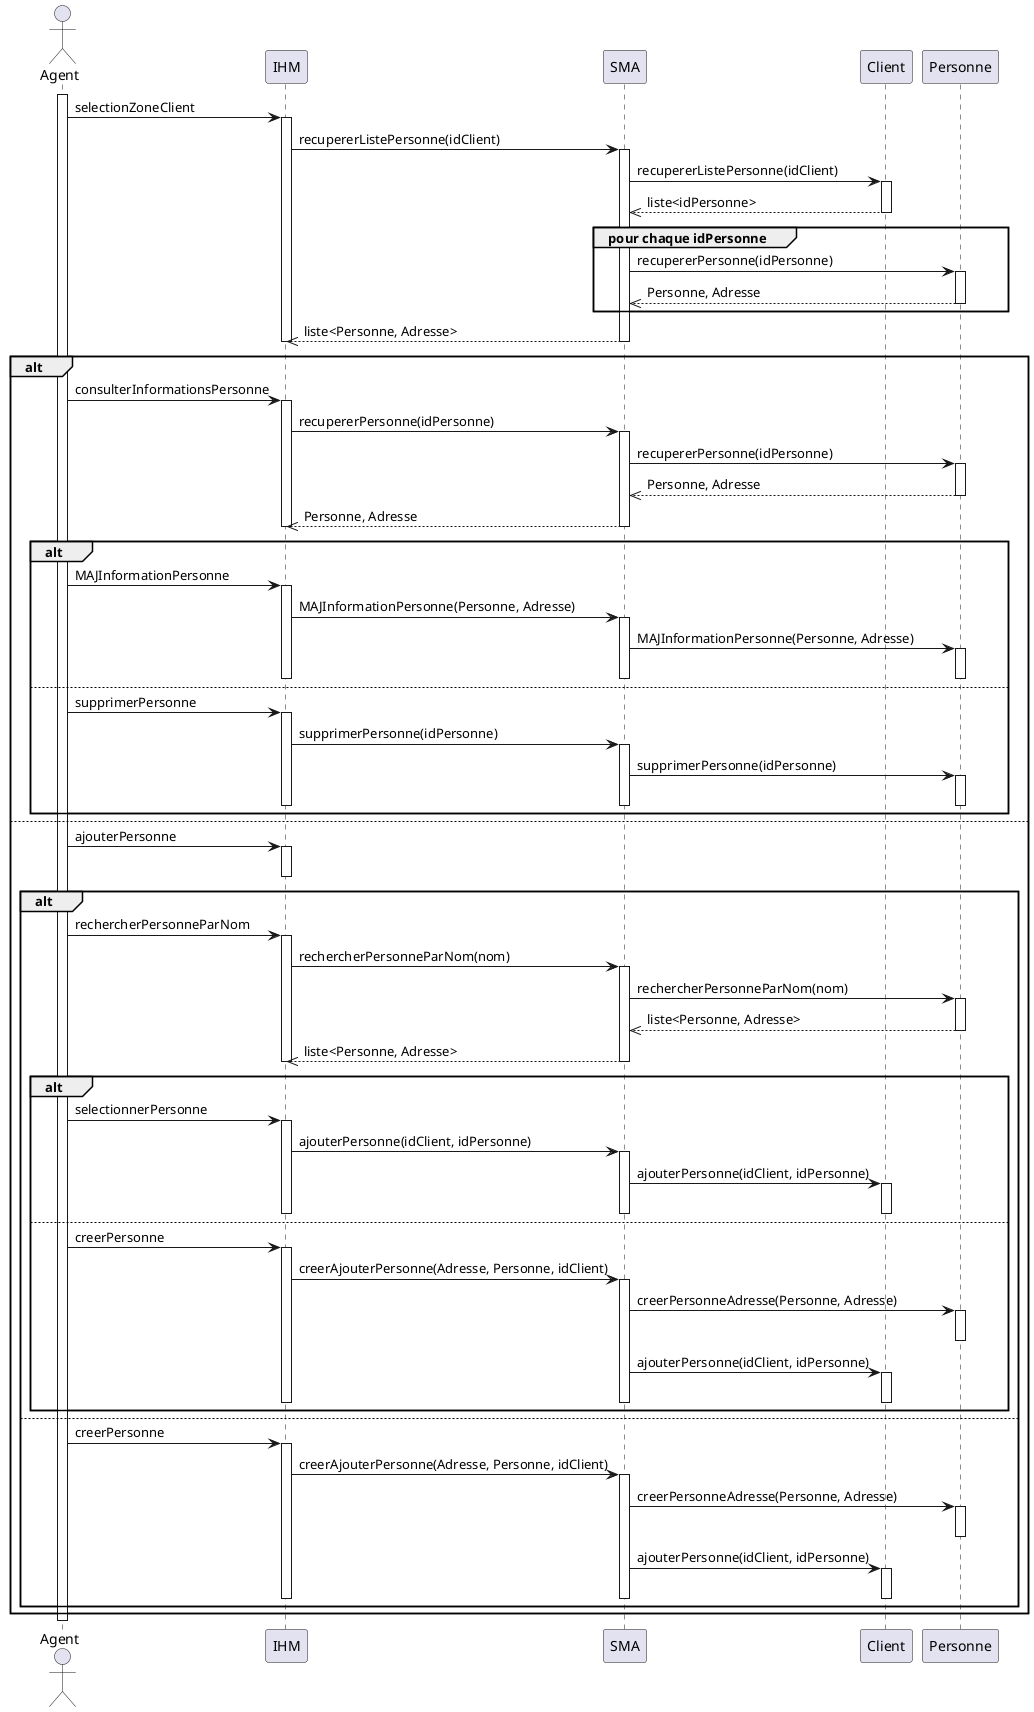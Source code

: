 @startuml
actor Agent
participant IHM as ihm
participant SMA as sma
participant Client
participant Personne

activate Agent
Agent -> ihm : selectionZoneClient
activate ihm
ihm -> sma : recupererListePersonne(idClient)
activate sma
sma -> Client : recupererListePersonne(idClient)
activate Client
Client -->> sma : liste<idPersonne>
deactivate Client

group pour chaque idPersonne
    sma -> Personne : recupererPersonne(idPersonne)
    activate Personne
    Personne -->> sma : Personne, Adresse
    deactivate Personne
end

sma -->> ihm : liste<Personne, Adresse>
deactivate sma
deactivate ihm

alt
    Agent -> ihm : consulterInformationsPersonne
    activate ihm
    ihm -> sma : recupererPersonne(idPersonne)
    activate sma
    sma -> Personne : recupererPersonne(idPersonne)
    activate Personne
    Personne -->> sma : Personne, Adresse
    deactivate Personne
    sma -->> ihm : Personne, Adresse
    deactivate sma
    deactivate ihm
    
    alt
        Agent -> ihm : MAJInformationPersonne
        activate ihm
        ihm -> sma : MAJInformationPersonne(Personne, Adresse)
        activate sma
        sma -> Personne : MAJInformationPersonne(Personne, Adresse)
        activate Personne
        deactivate Personne
        deactivate sma
        deactivate ihm
    else
        Agent -> ihm : supprimerPersonne
        activate ihm
        ihm -> sma : supprimerPersonne(idPersonne)
        activate sma
        sma -> Personne : supprimerPersonne(idPersonne)
        activate Personne
        deactivate Personne
        deactivate sma
        deactivate ihm
    end
else
    Agent -> ihm : ajouterPersonne
    activate ihm
    deactivate ihm
    alt
        Agent -> ihm : rechercherPersonneParNom
        activate ihm
        ihm -> sma : rechercherPersonneParNom(nom)
        activate sma
        sma -> Personne : rechercherPersonneParNom(nom)
        activate Personne
        Personne -->> sma : liste<Personne, Adresse>
        deactivate Personne
        sma -->> ihm : liste<Personne, Adresse>
        deactivate sma
        deactivate ihm
        alt
            Agent -> ihm : selectionnerPersonne
            activate ihm
            ihm -> sma : ajouterPersonne(idClient, idPersonne)
            activate sma
            sma -> Client : ajouterPersonne(idClient, idPersonne)
            activate Client
            deactivate Client
            deactivate sma
            deactivate ihm
        else
            Agent -> ihm : creerPersonne
            activate ihm
            ihm -> sma : creerAjouterPersonne(Adresse, Personne, idClient)
            activate sma
            sma -> Personne : creerPersonneAdresse(Personne, Adresse)
            activate Personne
            deactivate Personne
            sma -> Client : ajouterPersonne(idClient, idPersonne)
            activate Client
            deactivate Client
            deactivate sma
            deactivate ihm
        end
    else
        Agent -> ihm : creerPersonne
        activate ihm
        ihm -> sma : creerAjouterPersonne(Adresse, Personne, idClient)
        activate sma
        sma -> Personne : creerPersonneAdresse(Personne, Adresse)
        activate Personne
        deactivate Personne
        sma -> Client : ajouterPersonne(idClient, idPersonne)
        activate Client
        deactivate Client
        deactivate sma
        deactivate ihm
    end
end
deactivate Agent

@enduml
